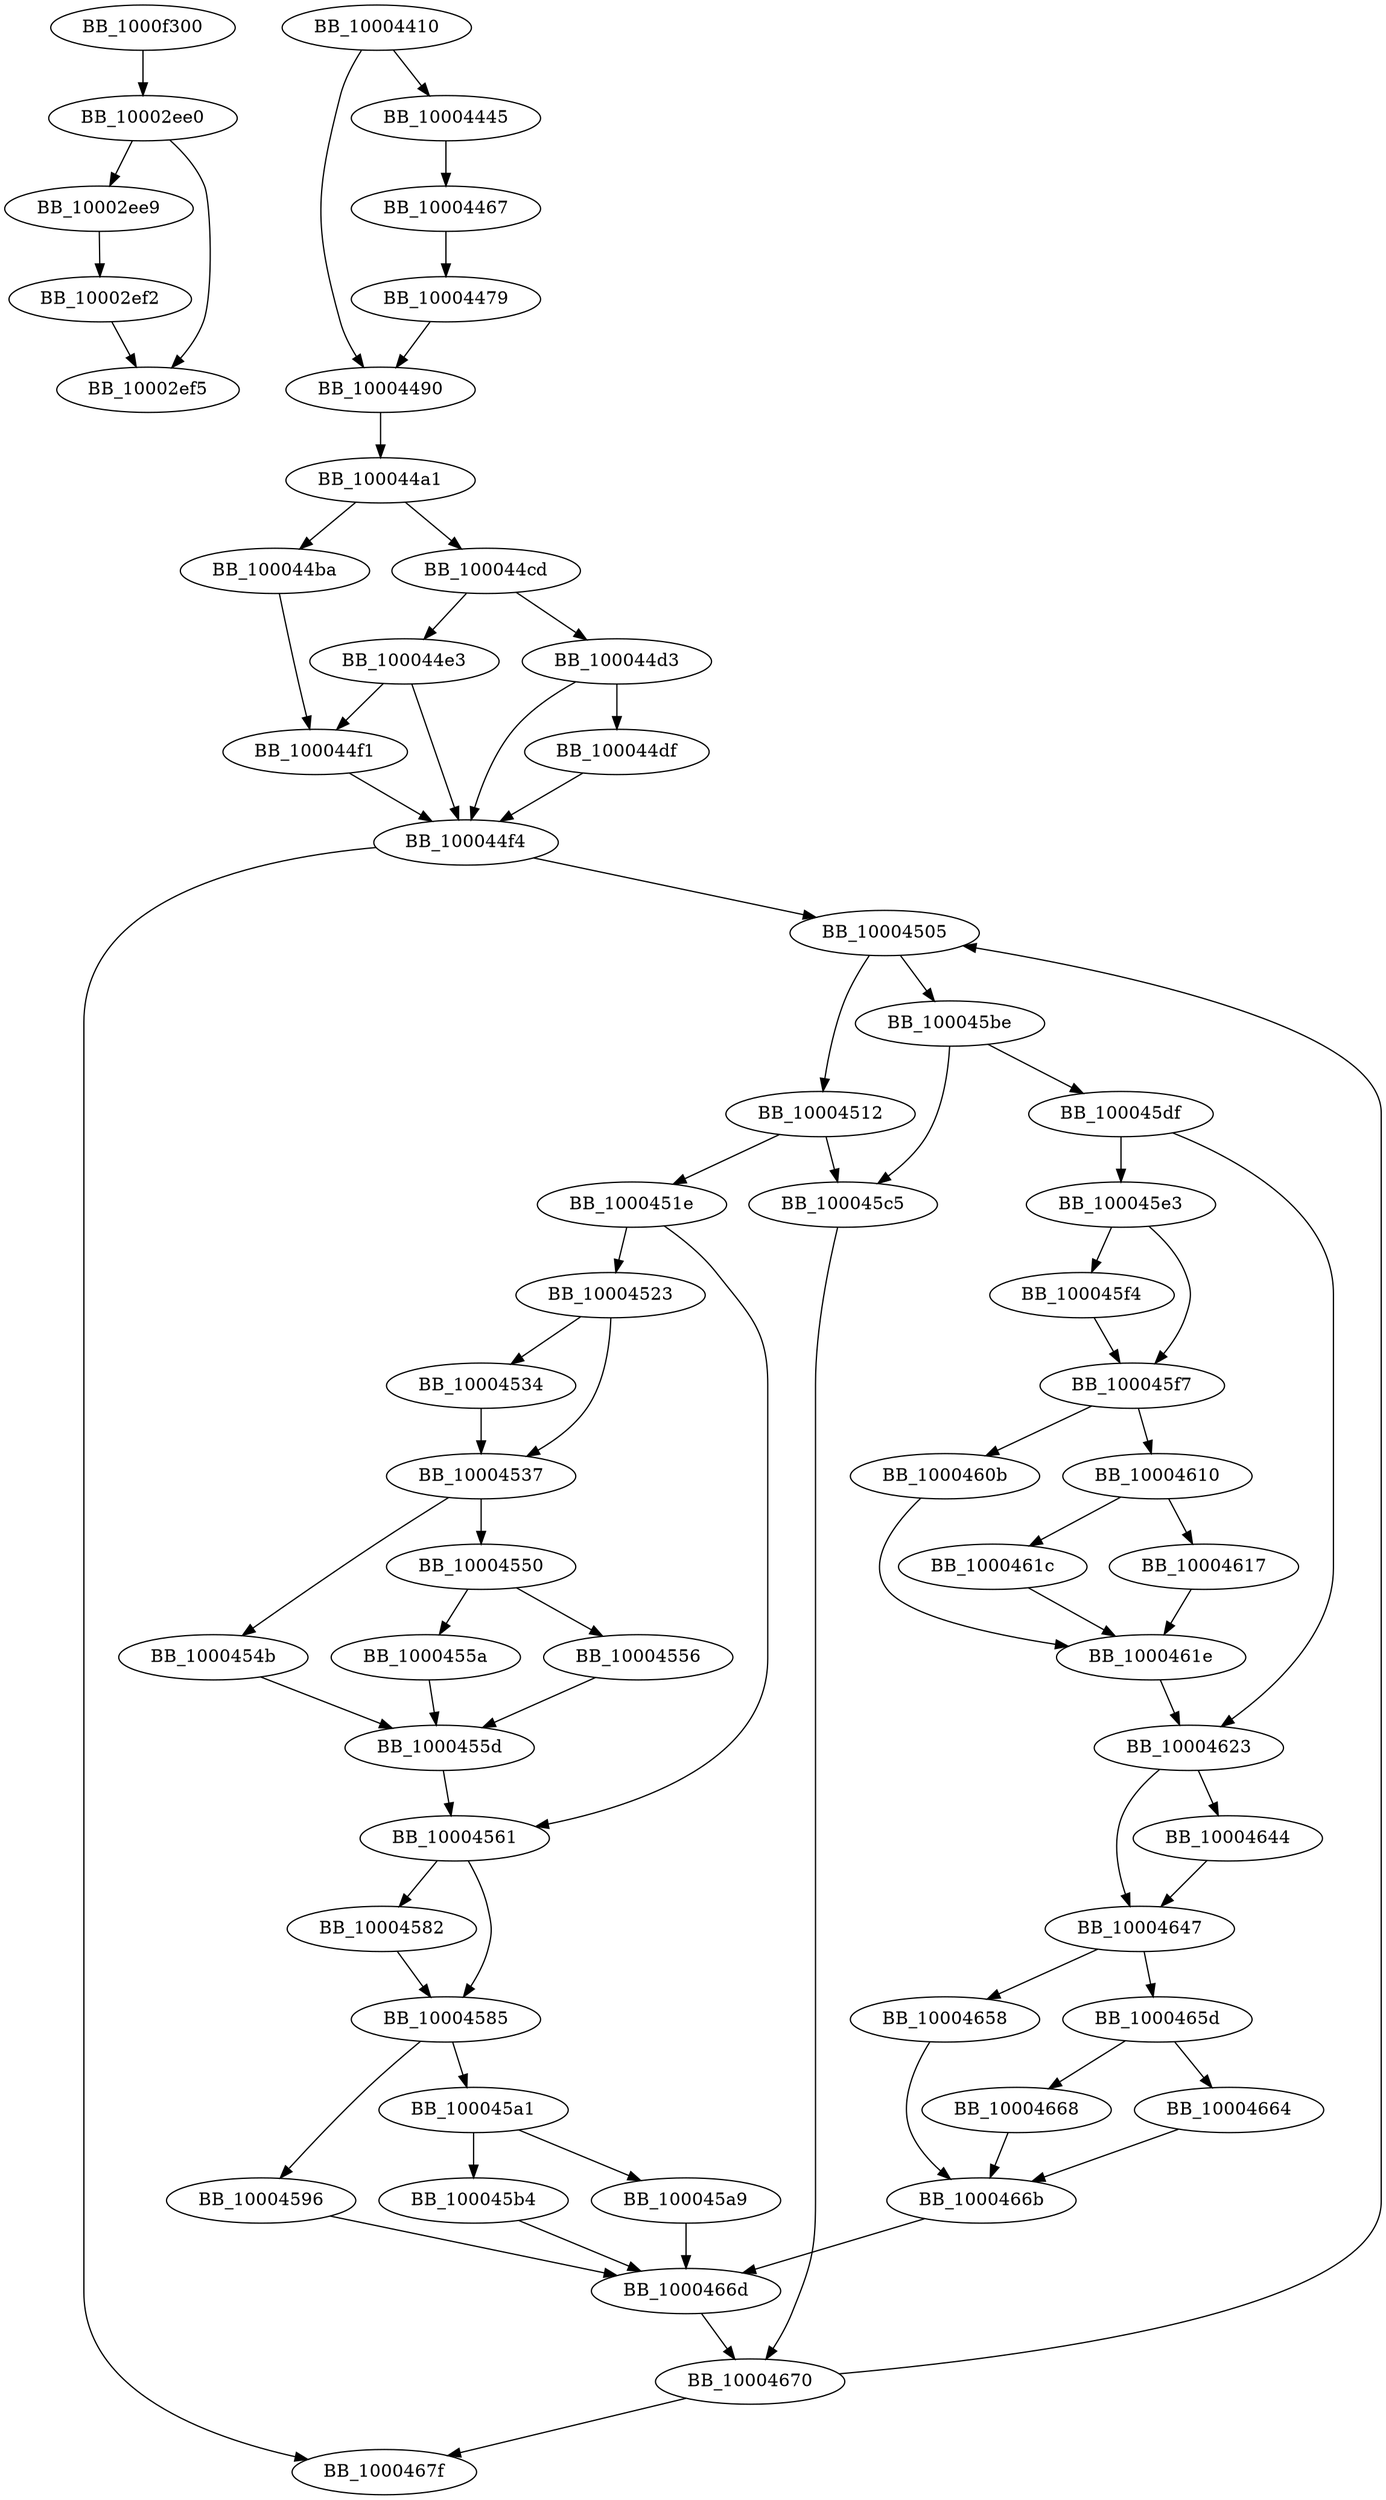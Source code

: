 DiGraph sub_10004410{
BB_10002ee0->BB_10002ee9
BB_10002ee0->BB_10002ef5
BB_10002ee9->BB_10002ef2
BB_10002ef2->BB_10002ef5
BB_10004410->BB_10004445
BB_10004410->BB_10004490
BB_10004445->BB_10004467
BB_10004467->BB_10004479
BB_10004479->BB_10004490
BB_10004490->BB_100044a1
BB_100044a1->BB_100044ba
BB_100044a1->BB_100044cd
BB_100044ba->BB_100044f1
BB_100044cd->BB_100044d3
BB_100044cd->BB_100044e3
BB_100044d3->BB_100044df
BB_100044d3->BB_100044f4
BB_100044df->BB_100044f4
BB_100044e3->BB_100044f1
BB_100044e3->BB_100044f4
BB_100044f1->BB_100044f4
BB_100044f4->BB_10004505
BB_100044f4->BB_1000467f
BB_10004505->BB_10004512
BB_10004505->BB_100045be
BB_10004512->BB_1000451e
BB_10004512->BB_100045c5
BB_1000451e->BB_10004523
BB_1000451e->BB_10004561
BB_10004523->BB_10004534
BB_10004523->BB_10004537
BB_10004534->BB_10004537
BB_10004537->BB_1000454b
BB_10004537->BB_10004550
BB_1000454b->BB_1000455d
BB_10004550->BB_10004556
BB_10004550->BB_1000455a
BB_10004556->BB_1000455d
BB_1000455a->BB_1000455d
BB_1000455d->BB_10004561
BB_10004561->BB_10004582
BB_10004561->BB_10004585
BB_10004582->BB_10004585
BB_10004585->BB_10004596
BB_10004585->BB_100045a1
BB_10004596->BB_1000466d
BB_100045a1->BB_100045a9
BB_100045a1->BB_100045b4
BB_100045a9->BB_1000466d
BB_100045b4->BB_1000466d
BB_100045be->BB_100045c5
BB_100045be->BB_100045df
BB_100045c5->BB_10004670
BB_100045df->BB_100045e3
BB_100045df->BB_10004623
BB_100045e3->BB_100045f4
BB_100045e3->BB_100045f7
BB_100045f4->BB_100045f7
BB_100045f7->BB_1000460b
BB_100045f7->BB_10004610
BB_1000460b->BB_1000461e
BB_10004610->BB_10004617
BB_10004610->BB_1000461c
BB_10004617->BB_1000461e
BB_1000461c->BB_1000461e
BB_1000461e->BB_10004623
BB_10004623->BB_10004644
BB_10004623->BB_10004647
BB_10004644->BB_10004647
BB_10004647->BB_10004658
BB_10004647->BB_1000465d
BB_10004658->BB_1000466b
BB_1000465d->BB_10004664
BB_1000465d->BB_10004668
BB_10004664->BB_1000466b
BB_10004668->BB_1000466b
BB_1000466b->BB_1000466d
BB_1000466d->BB_10004670
BB_10004670->BB_10004505
BB_10004670->BB_1000467f
BB_1000f300->BB_10002ee0
}
